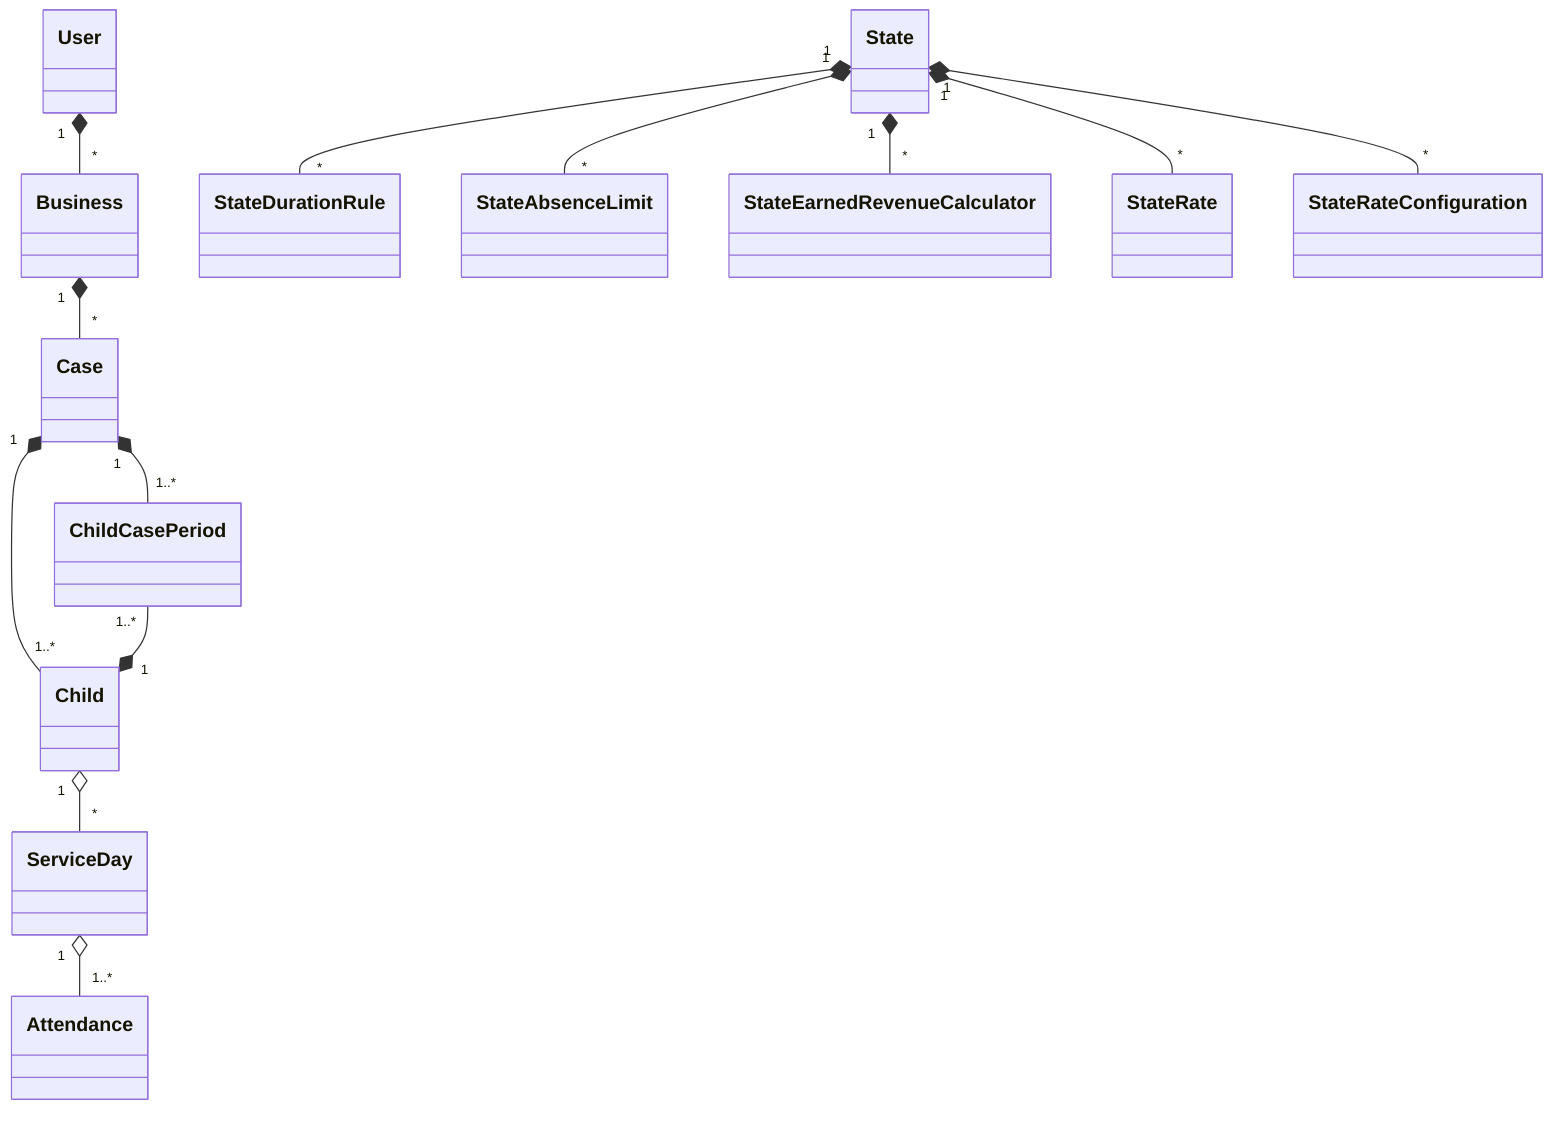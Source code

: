 %% First Draft
classDiagram
  class Attendance
  class Business
  class Case
  class Child
  class ChildCasePeriod
  class ServiceDay
  class User
  User "1" *-- "*" Business
  Business "1" *-- "*" Case
  Case "1" *-- "1..*" ChildCasePeriod
  Case "1" *-- "1..*" Child
  ChildCasePeriod "1..*" --* "1" Child
  Child "1" o-- "*" ServiceDay
  ServiceDay "1" o-- "1..*" Attendance
  class State
  class StateDurationRule
  class StateAbsenceLimit
  class StateEarnedRevenueCalculator
  class StateRate
  class StateRateConfiguration
  State "1" *-- "*" StateDurationRule
  State "1" *-- "*" StateAbsenceLimit
  State "1" *-- "*" StateEarnedRevenueCalculator
  State "1" *-- "*" StateRate
  State "1" *-- "*" StateRateConfiguration
